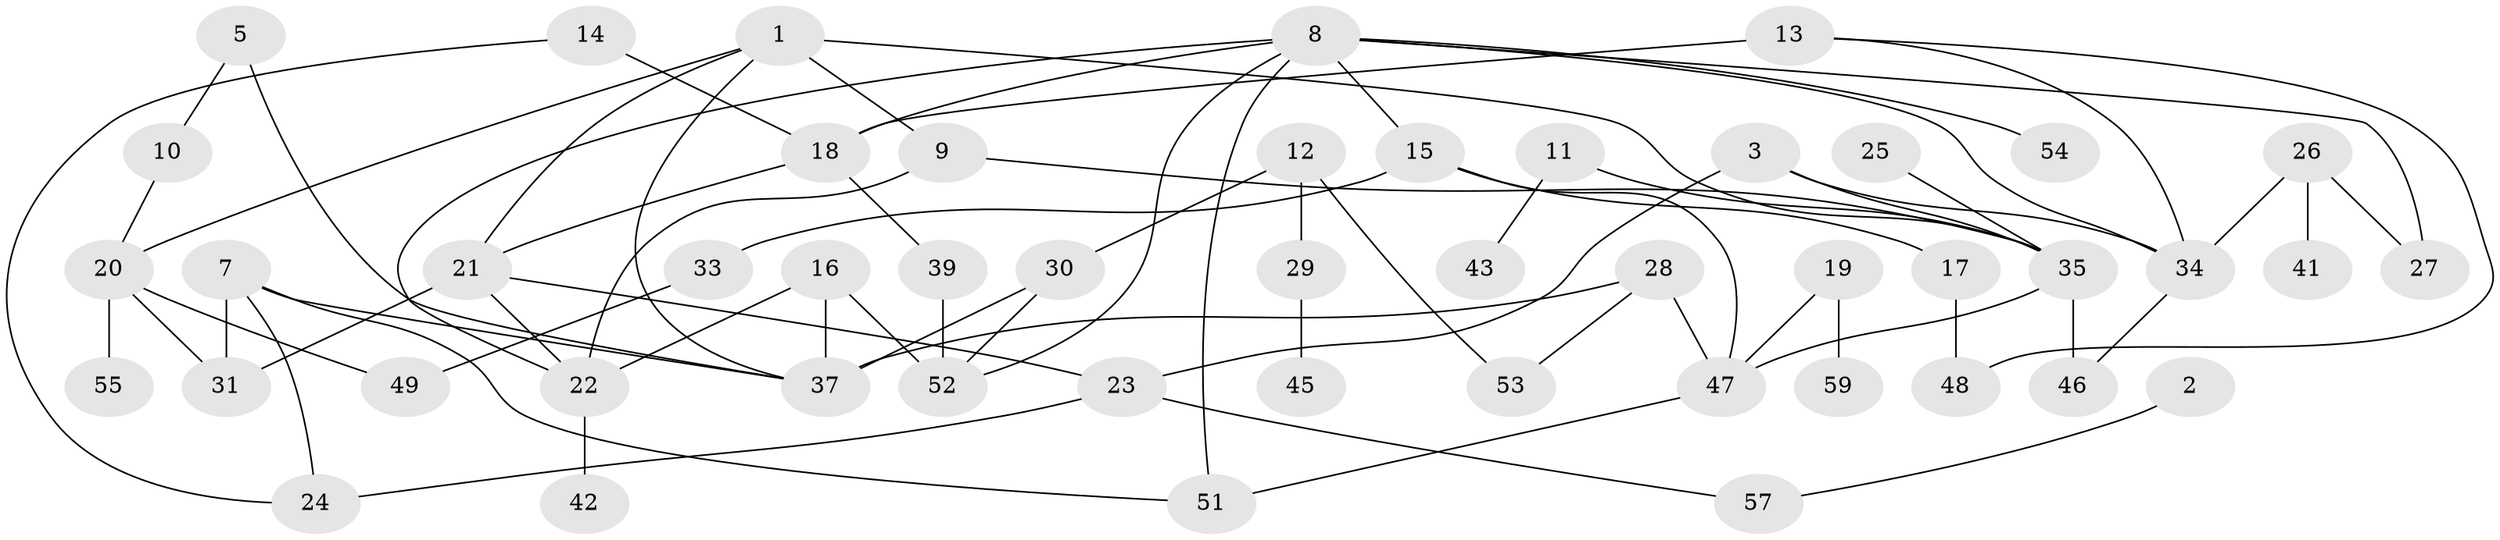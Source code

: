 // original degree distribution, {6: 0.025, 1: 0.25, 0: 0.08333333333333333, 2: 0.30833333333333335, 5: 0.05, 3: 0.18333333333333332, 4: 0.1}
// Generated by graph-tools (version 1.1) at 2025/33/03/09/25 02:33:31]
// undirected, 49 vertices, 72 edges
graph export_dot {
graph [start="1"]
  node [color=gray90,style=filled];
  1;
  2;
  3;
  5;
  7;
  8;
  9;
  10;
  11;
  12;
  13;
  14;
  15;
  16;
  17;
  18;
  19;
  20;
  21;
  22;
  23;
  24;
  25;
  26;
  27;
  28;
  29;
  30;
  31;
  33;
  34;
  35;
  37;
  39;
  41;
  42;
  43;
  45;
  46;
  47;
  48;
  49;
  51;
  52;
  53;
  54;
  55;
  57;
  59;
  1 -- 9 [weight=2.0];
  1 -- 20 [weight=1.0];
  1 -- 21 [weight=1.0];
  1 -- 35 [weight=1.0];
  1 -- 37 [weight=1.0];
  2 -- 57 [weight=1.0];
  3 -- 23 [weight=2.0];
  3 -- 34 [weight=1.0];
  3 -- 35 [weight=1.0];
  5 -- 10 [weight=1.0];
  5 -- 37 [weight=1.0];
  7 -- 24 [weight=1.0];
  7 -- 31 [weight=1.0];
  7 -- 37 [weight=1.0];
  7 -- 51 [weight=1.0];
  8 -- 15 [weight=1.0];
  8 -- 18 [weight=1.0];
  8 -- 22 [weight=1.0];
  8 -- 27 [weight=1.0];
  8 -- 34 [weight=1.0];
  8 -- 51 [weight=1.0];
  8 -- 52 [weight=1.0];
  8 -- 54 [weight=1.0];
  9 -- 22 [weight=1.0];
  9 -- 35 [weight=1.0];
  10 -- 20 [weight=1.0];
  11 -- 35 [weight=1.0];
  11 -- 43 [weight=1.0];
  12 -- 29 [weight=1.0];
  12 -- 30 [weight=1.0];
  12 -- 53 [weight=1.0];
  13 -- 18 [weight=2.0];
  13 -- 34 [weight=1.0];
  13 -- 48 [weight=1.0];
  14 -- 18 [weight=1.0];
  14 -- 24 [weight=1.0];
  15 -- 17 [weight=1.0];
  15 -- 33 [weight=1.0];
  15 -- 47 [weight=1.0];
  16 -- 22 [weight=1.0];
  16 -- 37 [weight=1.0];
  16 -- 52 [weight=1.0];
  17 -- 48 [weight=1.0];
  18 -- 21 [weight=1.0];
  18 -- 39 [weight=1.0];
  19 -- 47 [weight=1.0];
  19 -- 59 [weight=1.0];
  20 -- 31 [weight=1.0];
  20 -- 49 [weight=1.0];
  20 -- 55 [weight=1.0];
  21 -- 22 [weight=1.0];
  21 -- 23 [weight=1.0];
  21 -- 31 [weight=1.0];
  22 -- 42 [weight=1.0];
  23 -- 24 [weight=1.0];
  23 -- 57 [weight=1.0];
  25 -- 35 [weight=1.0];
  26 -- 27 [weight=1.0];
  26 -- 34 [weight=1.0];
  26 -- 41 [weight=1.0];
  28 -- 37 [weight=2.0];
  28 -- 47 [weight=1.0];
  28 -- 53 [weight=1.0];
  29 -- 45 [weight=1.0];
  30 -- 37 [weight=1.0];
  30 -- 52 [weight=1.0];
  33 -- 49 [weight=1.0];
  34 -- 46 [weight=1.0];
  35 -- 46 [weight=1.0];
  35 -- 47 [weight=1.0];
  39 -- 52 [weight=2.0];
  47 -- 51 [weight=1.0];
}
